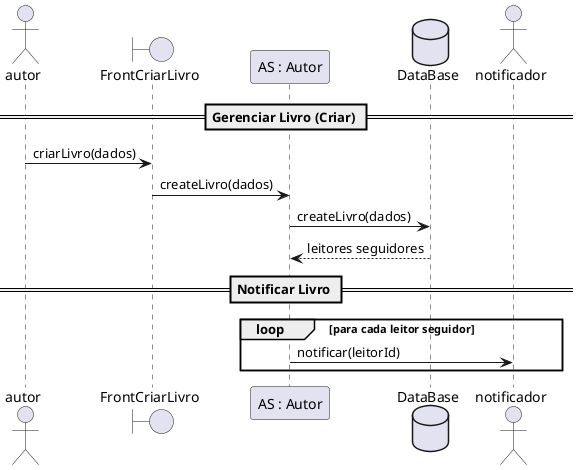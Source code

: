 @startuml Biblioteca Pessoal Sequencia Notifição
    actor autor
    boundary FrontCriarLivro
    participant "AS : Autor" as Autor
    database DataBase
    actor notificador

    == Gerenciar Livro (Criar) ==
    autor -> FrontCriarLivro : criarLivro(dados)
    FrontCriarLivro -> Autor : createLivro(dados)
    Autor -> DataBase : createLivro(dados)
    DataBase --> Autor : leitores seguidores

    == Notificar Livro ==
    loop para cada leitor seguidor
        Autor -> notificador : notificar(leitorId)
    end
@enduml
